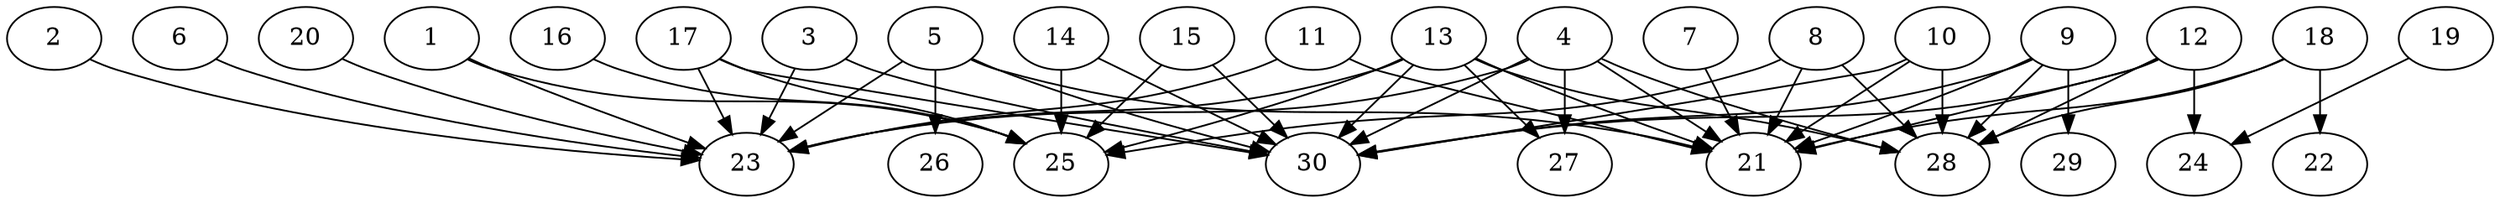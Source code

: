// DAG automatically generated by daggen at Thu Oct  3 14:04:18 2019
// ./daggen --dot -n 30 --ccr 0.5 --fat 0.9 --regular 0.7 --density 0.5 --mindata 5242880 --maxdata 52428800 
digraph G {
  1 [size="85153792", alpha="0.17", expect_size="42576896"] 
  1 -> 23 [size ="42576896"]
  1 -> 25 [size ="42576896"]
  2 [size="33632256", alpha="0.17", expect_size="16816128"] 
  2 -> 23 [size ="16816128"]
  3 [size="44345344", alpha="0.11", expect_size="22172672"] 
  3 -> 23 [size ="22172672"]
  3 -> 30 [size ="22172672"]
  4 [size="96522240", alpha="0.16", expect_size="48261120"] 
  4 -> 21 [size ="48261120"]
  4 -> 23 [size ="48261120"]
  4 -> 27 [size ="48261120"]
  4 -> 28 [size ="48261120"]
  4 -> 30 [size ="48261120"]
  5 [size="43268096", alpha="0.18", expect_size="21634048"] 
  5 -> 21 [size ="21634048"]
  5 -> 23 [size ="21634048"]
  5 -> 26 [size ="21634048"]
  5 -> 30 [size ="21634048"]
  6 [size="27168768", alpha="0.02", expect_size="13584384"] 
  6 -> 23 [size ="13584384"]
  7 [size="58392576", alpha="0.17", expect_size="29196288"] 
  7 -> 21 [size ="29196288"]
  8 [size="88270848", alpha="0.03", expect_size="44135424"] 
  8 -> 21 [size ="44135424"]
  8 -> 25 [size ="44135424"]
  8 -> 28 [size ="44135424"]
  9 [size="60954624", alpha="0.06", expect_size="30477312"] 
  9 -> 21 [size ="30477312"]
  9 -> 28 [size ="30477312"]
  9 -> 29 [size ="30477312"]
  9 -> 30 [size ="30477312"]
  10 [size="98082816", alpha="0.15", expect_size="49041408"] 
  10 -> 21 [size ="49041408"]
  10 -> 28 [size ="49041408"]
  10 -> 30 [size ="49041408"]
  11 [size="20967424", alpha="0.06", expect_size="10483712"] 
  11 -> 21 [size ="10483712"]
  11 -> 23 [size ="10483712"]
  12 [size="101502976", alpha="0.04", expect_size="50751488"] 
  12 -> 21 [size ="50751488"]
  12 -> 24 [size ="50751488"]
  12 -> 28 [size ="50751488"]
  12 -> 30 [size ="50751488"]
  13 [size="88031232", alpha="0.07", expect_size="44015616"] 
  13 -> 21 [size ="44015616"]
  13 -> 23 [size ="44015616"]
  13 -> 25 [size ="44015616"]
  13 -> 27 [size ="44015616"]
  13 -> 28 [size ="44015616"]
  13 -> 30 [size ="44015616"]
  14 [size="47601664", alpha="0.02", expect_size="23800832"] 
  14 -> 25 [size ="23800832"]
  14 -> 30 [size ="23800832"]
  15 [size="27338752", alpha="0.06", expect_size="13669376"] 
  15 -> 25 [size ="13669376"]
  15 -> 30 [size ="13669376"]
  16 [size="17303552", alpha="0.03", expect_size="8651776"] 
  16 -> 25 [size ="8651776"]
  17 [size="24606720", alpha="0.10", expect_size="12303360"] 
  17 -> 23 [size ="12303360"]
  17 -> 25 [size ="12303360"]
  17 -> 30 [size ="12303360"]
  18 [size="10680320", alpha="0.06", expect_size="5340160"] 
  18 -> 21 [size ="5340160"]
  18 -> 22 [size ="5340160"]
  18 -> 28 [size ="5340160"]
  19 [size="25165824", alpha="0.11", expect_size="12582912"] 
  19 -> 24 [size ="12582912"]
  20 [size="51400704", alpha="0.09", expect_size="25700352"] 
  20 -> 23 [size ="25700352"]
  21 [size="27049984", alpha="0.02", expect_size="13524992"] 
  22 [size="57583616", alpha="0.01", expect_size="28791808"] 
  23 [size="76249088", alpha="0.06", expect_size="38124544"] 
  24 [size="14010368", alpha="0.10", expect_size="7005184"] 
  25 [size="21233664", alpha="0.01", expect_size="10616832"] 
  26 [size="51668992", alpha="0.16", expect_size="25834496"] 
  27 [size="67588096", alpha="0.00", expect_size="33794048"] 
  28 [size="19771392", alpha="0.01", expect_size="9885696"] 
  29 [size="50239488", alpha="0.13", expect_size="25119744"] 
  30 [size="101599232", alpha="0.03", expect_size="50799616"] 
}
